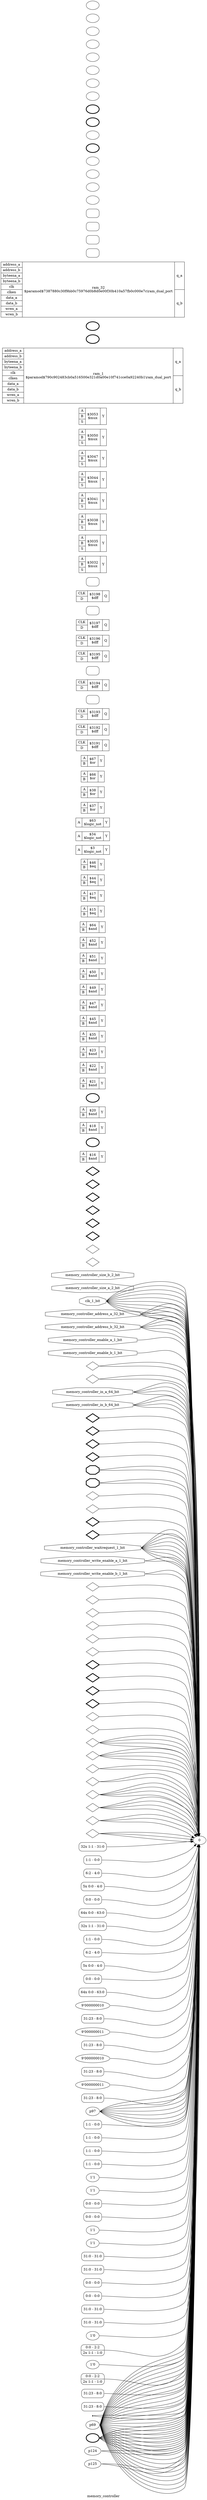 digraph "memory_controller" {
label="memory_controller";
rankdir="LR";
remincross=true;
0n15 [ shape=octagon, label="clk_1_bit", color="black", fontcolor="black" ];
0n16 [ shape=octagon, label="memory_controller_address_a_32_bit", color="black", fontcolor="black" ];
0n17 [ shape=octagon, label="memory_controller_address_b_32_bit", color="black", fontcolor="black" ];
0n18 [ shape=octagon, label="memory_controller_enable_a_1_bit", color="black", fontcolor="black" ];
0n19 [ shape=octagon, label="memory_controller_enable_b_1_bit", color="black", fontcolor="black" ];
0n20 [ shape=diamond, label="memory_controller_enable_reg_a_1_bit", color="black", fontcolor="black" ];
0n21 [ shape=diamond, label="memory_controller_enable_reg_b_1_bit", color="black", fontcolor="black" ];
0n22 [ shape=octagon, label="memory_controller_in_a_64_bit", color="black", fontcolor="black" ];
0n23 [ shape=octagon, label="memory_controller_in_b_64_bit", color="black", fontcolor="black" ];
0n24 [ shape=diamond, label="memory_controller_out_a_64_bit", color="black", fontcolor="black" ];
0n25 [ shape=diamond, label="memory_controller_out_b_64_bit", color="black", fontcolor="black" ];
0n26 [ shape=diamond, label="memory_controller_out_prev_a_64_bit", color="black", fontcolor="black" ];
0n27 [ shape=diamond, label="memory_controller_out_prev_b_64_bit", color="black", fontcolor="black" ];
0n28 [ shape=octagon, label="memory_controller_out_reg_a_64_bit", color="black", fontcolor="black" ];
0n29 [ shape=octagon, label="memory_controller_out_reg_b_64_bit", color="black", fontcolor="black" ];
0n30 [ shape=diamond, label="memory_controller_ram_1_out_a_1_bit", color="black", fontcolor="black" ];
0n31 [ shape=diamond, label="memory_controller_ram_1_out_b_1_bit", color="black", fontcolor="black" ];
0n32 [ shape=diamond, label="memory_controller_ram_32_out_a_32_bit", color="black", fontcolor="black" ];
0n33 [ shape=diamond, label="memory_controller_ram_32_out_b_32_bit", color="black", fontcolor="black" ];
0n34 [ shape=octagon, label="memory_controller_size_a_2_bit", color="black", fontcolor="black" ];
0n35 [ shape=octagon, label="memory_controller_size_b_2_bit", color="black", fontcolor="black" ];
0n36 [ shape=octagon, label="memory_controller_waitrequest_1_bit", color="black", fontcolor="black" ];
0n37 [ shape=octagon, label="memory_controller_write_enable_a_1_bit", color="black", fontcolor="black" ];
0n38 [ shape=octagon, label="memory_controller_write_enable_b_1_bit", color="black", fontcolor="black" ];
0n39 [ shape=diamond, label="ram_1_address_a_1_bit", color="black", fontcolor="black" ];
0n40 [ shape=diamond, label="ram_1_address_b_1_bit", color="black", fontcolor="black" ];
0n41 [ shape=diamond, label="ram_1_in_a_1_bit", color="black", fontcolor="black" ];
0n42 [ shape=diamond, label="ram_1_in_b_1_bit", color="black", fontcolor="black" ];
0n43 [ shape=diamond, label="ram_1_out_a_1_bit", color="black", fontcolor="black" ];
0n44 [ shape=diamond, label="ram_1_out_b_1_bit", color="black", fontcolor="black" ];
0n45 [ shape=diamond, label="ram_1_write_enable_a_1_bit", color="black", fontcolor="black" ];
0n46 [ shape=diamond, label="ram_1_write_enable_b_1_bit", color="black", fontcolor="black" ];
0n47 [ shape=diamond, label="ram_32_address_a_5_bit", color="black", fontcolor="black" ];
0n48 [ shape=diamond, label="ram_32_address_b_5_bit", color="black", fontcolor="black" ];
0n49 [ shape=diamond, label="ram_32_in_a_32_bit", color="black", fontcolor="black" ];
0n50 [ shape=diamond, label="ram_32_in_b_32_bit", color="black", fontcolor="black" ];
0n51 [ shape=diamond, label="ram_32_out_a_32_bit", color="black", fontcolor="black" ];
0n52 [ shape=diamond, label="ram_32_out_b_32_bit", color="black", fontcolor="black" ];
0n53 [ shape=diamond, label="ram_32_write_enable_a_1_bit", color="black", fontcolor="black" ];
0n54 [ shape=diamond, label="ram_32_write_enable_b_1_bit", color="black", fontcolor="black" ];
0n55 [ shape=diamond, label="select_not_struct_a_3_bit", color="black", fontcolor="black" ];
0n56 [ shape=diamond, label="select_not_struct_b_3_bit", color="black", fontcolor="black" ];
0n57 [ shape=diamond, label="select_ram_1_a_1_bit", color="black", fontcolor="black" ];
0n58 [ shape=diamond, label="select_ram_1_b_1_bit", color="black", fontcolor="black" ];
0n59 [ shape=diamond, label="select_ram_1_reg_a_2_bit", color="black", fontcolor="black" ];
0n60 [ shape=diamond, label="select_ram_1_reg_b_2_bit", color="black", fontcolor="black" ];
0n61 [ shape=diamond, label="select_ram_32_a_1_bit", color="black", fontcolor="black" ];
0n62 [ shape=diamond, label="select_ram_32_b_1_bit", color="black", fontcolor="black" ];
0n63 [ shape=diamond, label="select_ram_32_reg_a_2_bit", color="black", fontcolor="black" ];
0n64 [ shape=diamond, label="select_ram_32_reg_b_2_bit", color="black", fontcolor="black" ];
0n65 [ shape=diamond, label="tag_a_9_bit", color="black", fontcolor="black" ];
0n66 [ shape=diamond, label="tag_b_9_bit", color="black", fontcolor="black" ];
0c70 [ shape=record, label="{{<0p67> A|<0p68> B}|$16\n$and|{<0p69> Y}}" ];
0x0 [ shape=record, style=rounded, label="<0s31> 32x 1:1 - 31:0 " ];
0x0:e -> 0c70:0p67:w [arrowhead=odiamond, arrowtail=odiamond, dir=both, color="black", style="setlinewidth(3)", label=""];
0c71 [ shape=record, label="{{<0p67> A|<0p68> B}|$18\n$and|{<0p69> Y}}" ];
0x1 [ shape=record, style=rounded, label="<0s0> 1:1 - 0:0 " ];
0x1:e -> 0c71:0p67:w [arrowhead=odiamond, arrowtail=odiamond, dir=both, color="black", label=""];
0c72 [ shape=record, label="{{<0p67> A|<0p68> B}|$20\n$and|{<0p69> Y}}" ];
0x2 [ shape=record, style=rounded, label="<0s0> 6:2 - 4:0 " ];
0x2:e -> 0c72:0p67:w [arrowhead=odiamond, arrowtail=odiamond, dir=both, color="black", style="setlinewidth(3)", label=""];
0x3 [ shape=record, style=rounded, label="<0s4> 5x 0:0 - 4:0 " ];
0x3:e -> 0c72:0p68:w [arrowhead=odiamond, arrowtail=odiamond, dir=both, color="black", style="setlinewidth(3)", label=""];
0c73 [ shape=record, label="{{<0p67> A|<0p68> B}|$21\n$and|{<0p69> Y}}" ];
0c74 [ shape=record, label="{{<0p67> A|<0p68> B}|$22\n$and|{<0p69> Y}}" ];
0x4 [ shape=record, style=rounded, label="<0s0> 0:0 - 0:0 " ];
0x4:e -> 0c74:0p67:w [arrowhead=odiamond, arrowtail=odiamond, dir=both, color="black", label=""];
0c75 [ shape=record, label="{{<0p67> A|<0p68> B}|$23\n$and|{<0p69> Y}}" ];
0c76 [ shape=record, label="{{<0p67> A|<0p68> B}|$35\n$and|{<0p69> Y}}" ];
0x5 [ shape=record, style=rounded, label="<0s63> 64x 0:0 - 63:0 " ];
0x5:e -> 0c76:0p68:w [arrowhead=odiamond, arrowtail=odiamond, dir=both, color="black", style="setlinewidth(3)", label=""];
0c77 [ shape=record, label="{{<0p67> A|<0p68> B}|$45\n$and|{<0p69> Y}}" ];
0x6 [ shape=record, style=rounded, label="<0s31> 32x 1:1 - 31:0 " ];
0x6:e -> 0c77:0p67:w [arrowhead=odiamond, arrowtail=odiamond, dir=both, color="black", style="setlinewidth(3)", label=""];
0c78 [ shape=record, label="{{<0p67> A|<0p68> B}|$47\n$and|{<0p69> Y}}" ];
0x7 [ shape=record, style=rounded, label="<0s0> 1:1 - 0:0 " ];
0x7:e -> 0c78:0p67:w [arrowhead=odiamond, arrowtail=odiamond, dir=both, color="black", label=""];
0c79 [ shape=record, label="{{<0p67> A|<0p68> B}|$49\n$and|{<0p69> Y}}" ];
0x8 [ shape=record, style=rounded, label="<0s0> 6:2 - 4:0 " ];
0x8:e -> 0c79:0p67:w [arrowhead=odiamond, arrowtail=odiamond, dir=both, color="black", style="setlinewidth(3)", label=""];
0x9 [ shape=record, style=rounded, label="<0s4> 5x 0:0 - 4:0 " ];
0x9:e -> 0c79:0p68:w [arrowhead=odiamond, arrowtail=odiamond, dir=both, color="black", style="setlinewidth(3)", label=""];
0c80 [ shape=record, label="{{<0p67> A|<0p68> B}|$50\n$and|{<0p69> Y}}" ];
0c81 [ shape=record, label="{{<0p67> A|<0p68> B}|$51\n$and|{<0p69> Y}}" ];
0x10 [ shape=record, style=rounded, label="<0s0> 0:0 - 0:0 " ];
0x10:e -> 0c81:0p67:w [arrowhead=odiamond, arrowtail=odiamond, dir=both, color="black", label=""];
0c82 [ shape=record, label="{{<0p67> A|<0p68> B}|$52\n$and|{<0p69> Y}}" ];
0c83 [ shape=record, label="{{<0p67> A|<0p68> B}|$64\n$and|{<0p69> Y}}" ];
0x11 [ shape=record, style=rounded, label="<0s63> 64x 0:0 - 63:0 " ];
0x11:e -> 0c83:0p68:w [arrowhead=odiamond, arrowtail=odiamond, dir=both, color="black", style="setlinewidth(3)", label=""];
0v13 [ label="9'000000010" ];
0c84 [ shape=record, label="{{<0p67> A|<0p68> B}|$15\n$eq|{<0p69> Y}}" ];
0x12 [ shape=record, style=rounded, label="<0s0> 31:23 - 8:0 " ];
0x12:e -> 0c84:0p67:w [arrowhead=odiamond, arrowtail=odiamond, dir=both, color="black", style="setlinewidth(3)", label=""];
0v15 [ label="9'000000011" ];
0c85 [ shape=record, label="{{<0p67> A|<0p68> B}|$17\n$eq|{<0p69> Y}}" ];
0x14 [ shape=record, style=rounded, label="<0s0> 31:23 - 8:0 " ];
0x14:e -> 0c85:0p67:w [arrowhead=odiamond, arrowtail=odiamond, dir=both, color="black", style="setlinewidth(3)", label=""];
0v17 [ label="9'000000010" ];
0c86 [ shape=record, label="{{<0p67> A|<0p68> B}|$44\n$eq|{<0p69> Y}}" ];
0x16 [ shape=record, style=rounded, label="<0s0> 31:23 - 8:0 " ];
0x16:e -> 0c86:0p67:w [arrowhead=odiamond, arrowtail=odiamond, dir=both, color="black", style="setlinewidth(3)", label=""];
0v19 [ label="9'000000011" ];
0c87 [ shape=record, label="{{<0p67> A|<0p68> B}|$46\n$eq|{<0p69> Y}}" ];
0x18 [ shape=record, style=rounded, label="<0s0> 31:23 - 8:0 " ];
0x18:e -> 0c87:0p67:w [arrowhead=odiamond, arrowtail=odiamond, dir=both, color="black", style="setlinewidth(3)", label=""];
0c88 [ shape=record, label="{{<0p67> A}|$3\n$logic_not|{<0p69> Y}}" ];
0c89 [ shape=record, label="{{<0p67> A}|$34\n$logic_not|{<0p69> Y}}" ];
0c90 [ shape=record, label="{{<0p67> A}|$63\n$logic_not|{<0p69> Y}}" ];
0c91 [ shape=record, label="{{<0p67> A|<0p68> B}|$37\n$or|{<0p69> Y}}" ];
0c92 [ shape=record, label="{{<0p67> A|<0p68> B}|$38\n$or|{<0p69> Y}}" ];
0c93 [ shape=record, label="{{<0p67> A|<0p68> B}|$66\n$or|{<0p69> Y}}" ];
0c94 [ shape=record, label="{{<0p67> A|<0p68> B}|$67\n$or|{<0p69> Y}}" ];
0c98 [ shape=record, label="{{<0p95> CLK|<0p96> D}|$3191\n$dff|{<0p97> Q}}" ];
0c99 [ shape=record, label="{{<0p95> CLK|<0p96> D}|$3192\n$dff|{<0p97> Q}}" ];
0c100 [ shape=record, label="{{<0p95> CLK|<0p96> D}|$3193\n$dff|{<0p97> Q}}" ];
0x20 [ shape=record, style=rounded, label="<0s0> 0:0 - 1:1 " ];
0c100:0p97:e -> 0x20:w [arrowhead=odiamond, arrowtail=odiamond, dir=both, color="black", label=""];
0c101 [ shape=record, label="{{<0p95> CLK|<0p96> D}|$3194\n$dff|{<0p97> Q}}" ];
0x21 [ shape=record, style=rounded, label="<0s0> 0:0 - 1:1 " ];
0c101:0p97:e -> 0x21:w [arrowhead=odiamond, arrowtail=odiamond, dir=both, color="black", label=""];
0c102 [ shape=record, label="{{<0p95> CLK|<0p96> D}|$3195\n$dff|{<0p97> Q}}" ];
0c103 [ shape=record, label="{{<0p95> CLK|<0p96> D}|$3196\n$dff|{<0p97> Q}}" ];
0c104 [ shape=record, label="{{<0p95> CLK|<0p96> D}|$3197\n$dff|{<0p97> Q}}" ];
0x22 [ shape=record, style=rounded, label="<0s0> 0:0 - 1:1 " ];
0c104:0p97:e -> 0x22:w [arrowhead=odiamond, arrowtail=odiamond, dir=both, color="black", label=""];
0c105 [ shape=record, label="{{<0p95> CLK|<0p96> D}|$3198\n$dff|{<0p97> Q}}" ];
0x23 [ shape=record, style=rounded, label="<0s0> 0:0 - 1:1 " ];
0c105:0p97:e -> 0x23:w [arrowhead=odiamond, arrowtail=odiamond, dir=both, color="black", label=""];
0c107 [ shape=record, label="{{<0p67> A|<0p68> B|<0p106> S}|$3032\n$mux|{<0p69> Y}}" ];
0c108 [ shape=record, label="{{<0p67> A|<0p68> B|<0p106> S}|$3035\n$mux|{<0p69> Y}}" ];
0c109 [ shape=record, label="{{<0p67> A|<0p68> B|<0p106> S}|$3038\n$mux|{<0p69> Y}}" ];
0x24 [ shape=record, style=rounded, label="<0s0> 1:1 - 0:0 " ];
0x24:e -> 0c109:0p68:w [arrowhead=odiamond, arrowtail=odiamond, dir=both, color="black", label=""];
0c110 [ shape=record, label="{{<0p67> A|<0p68> B|<0p106> S}|$3041\n$mux|{<0p69> Y}}" ];
0x25 [ shape=record, style=rounded, label="<0s0> 1:1 - 0:0 " ];
0x25:e -> 0c110:0p68:w [arrowhead=odiamond, arrowtail=odiamond, dir=both, color="black", label=""];
0c111 [ shape=record, label="{{<0p67> A|<0p68> B|<0p106> S}|$3044\n$mux|{<0p69> Y}}" ];
0c112 [ shape=record, label="{{<0p67> A|<0p68> B|<0p106> S}|$3047\n$mux|{<0p69> Y}}" ];
0c113 [ shape=record, label="{{<0p67> A|<0p68> B|<0p106> S}|$3050\n$mux|{<0p69> Y}}" ];
0x26 [ shape=record, style=rounded, label="<0s0> 1:1 - 0:0 " ];
0x26:e -> 0c113:0p68:w [arrowhead=odiamond, arrowtail=odiamond, dir=both, color="black", label=""];
0c114 [ shape=record, label="{{<0p67> A|<0p68> B|<0p106> S}|$3053\n$mux|{<0p69> Y}}" ];
0x27 [ shape=record, style=rounded, label="<0s0> 1:1 - 0:0 " ];
0x27:e -> 0c114:0p68:w [arrowhead=odiamond, arrowtail=odiamond, dir=both, color="black", label=""];
0v28 [ label="1'1" ];
0v29 [ label="1'1" ];
0c126 [ shape=record, label="{{<0p115> address_a|<0p116> address_b|<0p117> byteena_a|<0p118> byteena_b|<0p15> clk|<0p119> clken|<0p120> data_a|<0p121> data_b|<0p122> wren_a|<0p123> wren_b}|ram_1\n$paramod$790c902483cb0a516500e321d0a00e10f741cce0a92240b1\\ram_dual_port|{<0p124> q_a|<0p125> q_b}}" ];
0x30 [ shape=record, style=rounded, label="<0s0> 0:0 - 0:0 " ];
0x30:e -> 0c126:0p120:w [arrowhead=odiamond, arrowtail=odiamond, dir=both, color="black", label=""];
0x31 [ shape=record, style=rounded, label="<0s0> 0:0 - 0:0 " ];
0x31:e -> 0c126:0p121:w [arrowhead=odiamond, arrowtail=odiamond, dir=both, color="black", label=""];
0v32 [ label="1'1" ];
0v33 [ label="1'1" ];
0c127 [ shape=record, label="{{<0p115> address_a|<0p116> address_b|<0p117> byteena_a|<0p118> byteena_b|<0p15> clk|<0p119> clken|<0p120> data_a|<0p121> data_b|<0p122> wren_a|<0p123> wren_b}|ram_32\n$paramod$7387880c30f9bb0c75976d0b8d0e00f30b410a57fb0c000e7c\\ram_dual_port|{<0p124> q_a|<0p125> q_b}}" ];
0x34 [ shape=record, style=rounded, label="<0s0> 31:0 - 31:0 " ];
0x34:e -> 0c127:0p120:w [arrowhead=odiamond, arrowtail=odiamond, dir=both, color="black", style="setlinewidth(3)", label=""];
0x35 [ shape=record, style=rounded, label="<0s0> 31:0 - 31:0 " ];
0x35:e -> 0c127:0p121:w [arrowhead=odiamond, arrowtail=odiamond, dir=both, color="black", style="setlinewidth(3)", label=""];
0x36 [ shape=record, style=rounded, label="<0s0> 0:0 - 0:0 " ];
0x37 [ shape=record, style=rounded, label="<0s0> 0:0 - 0:0 " ];
0x38 [ shape=record, style=rounded, label="<0s0> 31:0 - 31:0 " ];
0x39 [ shape=record, style=rounded, label="<0s0> 31:0 - 31:0 " ];
0v41 [ label="1'0" ];
0x40 [ shape=record, style=rounded, label="<0s2> 0:0 - 2:2 |<0s1> 2x 1:1 - 1:0 " ];
0v43 [ label="1'0" ];
0x42 [ shape=record, style=rounded, label="<0s2> 0:0 - 2:2 |<0s1> 2x 1:1 - 1:0 " ];
0x44 [ shape=record, style=rounded, label="<0s0> 0:0 - 0:0 " ];
0x45 [ shape=record, style=rounded, label="<0s0> 0:0 - 0:0 " ];
0x46 [ shape=record, style=rounded, label="<0s0> 0:0 - 0:0 " ];
0x47 [ shape=record, style=rounded, label="<0s0> 0:0 - 0:0 " ];
0x48 [ shape=record, style=rounded, label="<0s0> 31:23 - 8:0 " ];
0x49 [ shape=record, style=rounded, label="<0s0> 31:23 - 8:0 " ];
0n10 [ shape=point ];
0c88:0p69:e -> 0n10:w [color="black", label=""];
0n10:e -> 0c126:0p119:w [color="black", label=""];
0n10:e -> 0c127:0p119:w [color="black", label=""];
0c89:0p69:e -> 0x5:0s63:w [color="black", label=""];
0c90:0p69:e -> 0x11:0s63:w [color="black", label=""];
0c91:0p69:e -> 0c92:0p67:w [color="black", style="setlinewidth(3)", label=""];
0c93:0p69:e -> 0c94:0p67:w [color="black", style="setlinewidth(3)", label=""];
0n15:e -> 0c100:0p95:w [color="black", label=""];
0n15:e -> 0c101:0p95:w [color="black", label=""];
0n15:e -> 0c102:0p95:w [color="black", label=""];
0n15:e -> 0c103:0p95:w [color="black", label=""];
0n15:e -> 0c104:0p95:w [color="black", label=""];
0n15:e -> 0c105:0p95:w [color="black", label=""];
0n15:e -> 0c126:0p15:w [color="black", label=""];
0n15:e -> 0c127:0p15:w [color="black", label=""];
0n15:e -> 0c98:0p95:w [color="black", label=""];
0n15:e -> 0c99:0p95:w [color="black", label=""];
0n16:e -> 0x12:0s0:w [color="black", style="setlinewidth(3)", label=""];
0n16:e -> 0x14:0s0:w [color="black", style="setlinewidth(3)", label=""];
0n16:e -> 0x2:0s0:w [color="black", style="setlinewidth(3)", label=""];
0n16:e -> 0x48:0s0:w [color="black", style="setlinewidth(3)", label=""];
0n16:e -> 0x4:0s0:w [color="black", style="setlinewidth(3)", label=""];
0n17:e -> 0x10:0s0:w [color="black", style="setlinewidth(3)", label=""];
0n17:e -> 0x16:0s0:w [color="black", style="setlinewidth(3)", label=""];
0n17:e -> 0x18:0s0:w [color="black", style="setlinewidth(3)", label=""];
0n17:e -> 0x49:0s0:w [color="black", style="setlinewidth(3)", label=""];
0n17:e -> 0x8:0s0:w [color="black", style="setlinewidth(3)", label=""];
0n18:e -> 0c107:0p67:w [color="black", label=""];
0n19:e -> 0c111:0p67:w [color="black", label=""];
0c107:0p69:e -> 0c99:0p96:w [color="black", label=""];
0c99:0p97:e -> 0n20:w [color="black", label=""];
0n20:e -> 0c107:0p68:w [color="black", label=""];
0n20:e -> 0c89:0p67:w [color="black", label=""];
0c103:0p97:e -> 0n21:w [color="black", label=""];
0n21:e -> 0c111:0p68:w [color="black", label=""];
0n21:e -> 0c90:0p67:w [color="black", label=""];
0n22:e -> 0x30:0s0:w [color="black", style="setlinewidth(3)", label=""];
0n22:e -> 0x34:0s0:w [color="black", style="setlinewidth(3)", label=""];
0n22:e -> 0x36:0s0:w [color="black", style="setlinewidth(3)", label=""];
0n22:e -> 0x38:0s0:w [color="black", style="setlinewidth(3)", label=""];
0n23:e -> 0x31:0s0:w [color="black", style="setlinewidth(3)", label=""];
0n23:e -> 0x35:0s0:w [color="black", style="setlinewidth(3)", label=""];
0n23:e -> 0x37:0s0:w [color="black", style="setlinewidth(3)", label=""];
0n23:e -> 0x39:0s0:w [color="black", style="setlinewidth(3)", label=""];
0c92:0p69:e -> 0n24:w [color="black", style="setlinewidth(3)", label=""];
0n24:e -> 0c108:0p67:w [color="black", style="setlinewidth(3)", label=""];
0c94:0p69:e -> 0n25:w [color="black", style="setlinewidth(3)", label=""];
0n25:e -> 0c112:0p67:w [color="black", style="setlinewidth(3)", label=""];
0c76:0p69:e -> 0n26:w [color="black", style="setlinewidth(3)", label=""];
0n26:e -> 0c91:0p67:w [color="black", style="setlinewidth(3)", label=""];
0c83:0p69:e -> 0n27:w [color="black", style="setlinewidth(3)", label=""];
0n27:e -> 0c93:0p67:w [color="black", style="setlinewidth(3)", label=""];
0c98:0p97:e -> 0n28:w [color="black", style="setlinewidth(3)", label=""];
0n28:e -> 0c108:0p68:w [color="black", style="setlinewidth(3)", label=""];
0n28:e -> 0c76:0p67:w [color="black", style="setlinewidth(3)", label=""];
0c102:0p97:e -> 0n29:w [color="black", style="setlinewidth(3)", label=""];
0n29:e -> 0c112:0p68:w [color="black", style="setlinewidth(3)", label=""];
0n29:e -> 0c83:0p67:w [color="black", style="setlinewidth(3)", label=""];
0c111:0p69:e -> 0c103:0p96:w [color="black", label=""];
0c71:0p69:e -> 0n30:w [color="black", label=""];
0n30:e -> 0c92:0p68:w [color="black", label=""];
0c78:0p69:e -> 0n31:w [color="black", label=""];
0n31:e -> 0c94:0p68:w [color="black", label=""];
0c70:0p69:e -> 0n32:w [color="black", style="setlinewidth(3)", label=""];
0n32:e -> 0c91:0p68:w [color="black", style="setlinewidth(3)", label=""];
0c77:0p69:e -> 0n33:w [color="black", style="setlinewidth(3)", label=""];
0n33:e -> 0c93:0p68:w [color="black", style="setlinewidth(3)", label=""];
0n36:e -> 0c107:0p106:w [color="black", label=""];
0n36:e -> 0c108:0p106:w [color="black", label=""];
0n36:e -> 0c109:0p106:w [color="black", label=""];
0n36:e -> 0c110:0p106:w [color="black", label=""];
0n36:e -> 0c111:0p106:w [color="black", label=""];
0n36:e -> 0c112:0p106:w [color="black", label=""];
0n36:e -> 0c113:0p106:w [color="black", label=""];
0n36:e -> 0c114:0p106:w [color="black", label=""];
0n36:e -> 0c88:0p67:w [color="black", label=""];
0n37:e -> 0c73:0p67:w [color="black", label=""];
0n37:e -> 0c75:0p67:w [color="black", label=""];
0n38:e -> 0c80:0p67:w [color="black", label=""];
0n38:e -> 0c82:0p67:w [color="black", label=""];
0c74:0p69:e -> 0n39:w [color="black", label=""];
0n39:e -> 0c126:0p115:w [color="black", label=""];
0c108:0p69:e -> 0c98:0p96:w [color="black", style="setlinewidth(3)", label=""];
0c81:0p69:e -> 0n40:w [color="black", label=""];
0n40:e -> 0c126:0p116:w [color="black", label=""];
0x36:e -> 0n41:w [color="black", label=""];
0x37:e -> 0n42:w [color="black", label=""];
0c126:0p124:e -> 0n43:w [color="black", label=""];
0n43:e -> 0c71:0p68:w [color="black", label=""];
0c126:0p125:e -> 0n44:w [color="black", label=""];
0n44:e -> 0c78:0p68:w [color="black", label=""];
0c75:0p69:e -> 0n45:w [color="black", label=""];
0n45:e -> 0c126:0p122:w [color="black", label=""];
0c82:0p69:e -> 0n46:w [color="black", label=""];
0n46:e -> 0c126:0p123:w [color="black", label=""];
0c72:0p69:e -> 0n47:w [color="black", style="setlinewidth(3)", label=""];
0n47:e -> 0c127:0p115:w [color="black", style="setlinewidth(3)", label=""];
0c79:0p69:e -> 0n48:w [color="black", style="setlinewidth(3)", label=""];
0n48:e -> 0c127:0p116:w [color="black", style="setlinewidth(3)", label=""];
0x38:e -> 0n49:w [color="black", style="setlinewidth(3)", label=""];
0c112:0p69:e -> 0c102:0p96:w [color="black", style="setlinewidth(3)", label=""];
0x39:e -> 0n50:w [color="black", style="setlinewidth(3)", label=""];
0c127:0p124:e -> 0n51:w [color="black", style="setlinewidth(3)", label=""];
0n51:e -> 0c70:0p68:w [color="black", style="setlinewidth(3)", label=""];
0c127:0p125:e -> 0n52:w [color="black", style="setlinewidth(3)", label=""];
0n52:e -> 0c77:0p68:w [color="black", style="setlinewidth(3)", label=""];
0c73:0p69:e -> 0n53:w [color="black", label=""];
0n53:e -> 0c127:0p122:w [color="black", label=""];
0c80:0p69:e -> 0n54:w [color="black", label=""];
0n54:e -> 0c127:0p123:w [color="black", label=""];
0x40:e -> 0n55:w [color="black", style="setlinewidth(3)", label=""];
0x42:e -> 0n56:w [color="black", style="setlinewidth(3)", label=""];
0c85:0p69:e -> 0n57:w [color="black", label=""];
0n57:e -> 0c109:0p67:w [color="black", label=""];
0n57:e -> 0c74:0p68:w [color="black", label=""];
0n57:e -> 0c75:0p68:w [color="black", label=""];
0n57:e -> 0x44:w [color="black", label=""];
0c87:0p69:e -> 0n58:w [color="black", label=""];
0n58:e -> 0c113:0p67:w [color="black", label=""];
0n58:e -> 0c81:0p68:w [color="black", label=""];
0n58:e -> 0c82:0p68:w [color="black", label=""];
0n58:e -> 0x45:w [color="black", label=""];
0x21:0s0:e -> 0n59:w [color="black", label=""];
0x44:0s0:e -> 0n59:w [color="black", label=""];
0n59:e -> 0x1:0s0:w [color="black", label=""];
0n59:e -> 0x24:0s0:w [color="black", label=""];
0c109:0p69:e -> 0c101:0p96:w [color="black", label=""];
0x23:0s0:e -> 0n60:w [color="black", label=""];
0x45:0s0:e -> 0n60:w [color="black", label=""];
0n60:e -> 0x26:0s0:w [color="black", label=""];
0n60:e -> 0x7:0s0:w [color="black", label=""];
0c84:0p69:e -> 0n61:w [color="black", label=""];
0n61:e -> 0c110:0p67:w [color="black", label=""];
0n61:e -> 0c73:0p68:w [color="black", label=""];
0n61:e -> 0x3:0s4:w [color="black", label=""];
0n61:e -> 0x46:w [color="black", label=""];
0c86:0p69:e -> 0n62:w [color="black", label=""];
0n62:e -> 0c114:0p67:w [color="black", label=""];
0n62:e -> 0c80:0p68:w [color="black", label=""];
0n62:e -> 0x47:w [color="black", label=""];
0n62:e -> 0x9:0s4:w [color="black", label=""];
0x20:0s0:e -> 0n63:w [color="black", label=""];
0x46:0s0:e -> 0n63:w [color="black", label=""];
0n63:e -> 0x0:0s31:w [color="black", label=""];
0n63:e -> 0x25:0s0:w [color="black", label=""];
0n63:e -> 0x40:0s1:w [color="black", label=""];
0x22:0s0:e -> 0n64:w [color="black", label=""];
0x47:0s0:e -> 0n64:w [color="black", label=""];
0n64:e -> 0x27:0s0:w [color="black", label=""];
0n64:e -> 0x42:0s1:w [color="black", label=""];
0n64:e -> 0x6:0s31:w [color="black", label=""];
0x48:e -> 0n65:w [color="black", style="setlinewidth(3)", label=""];
0x49:e -> 0n66:w [color="black", style="setlinewidth(3)", label=""];
0c113:0p69:e -> 0c105:0p96:w [color="black", label=""];
0c110:0p69:e -> 0c100:0p96:w [color="black", label=""];
0c114:0p69:e -> 0c104:0p96:w [color="black", label=""];
0v13:e -> 0c84:0p68:w [color="black", style="setlinewidth(3)", label=""];
0v15:e -> 0c85:0p68:w [color="black", style="setlinewidth(3)", label=""];
0v17:e -> 0c86:0p68:w [color="black", style="setlinewidth(3)", label=""];
0v19:e -> 0c87:0p68:w [color="black", style="setlinewidth(3)", label=""];
0v28:e -> 0c126:0p117:w [color="black", label=""];
0v29:e -> 0c126:0p118:w [color="black", label=""];
0v32:e -> 0c127:0p117:w [color="black", label=""];
0v33:e -> 0c127:0p118:w [color="black", label=""];
0v41:e -> 0x40:0s2:w [color="black", label=""];
0v43:e -> 0x42:0s2:w [color="black", label=""];
}
